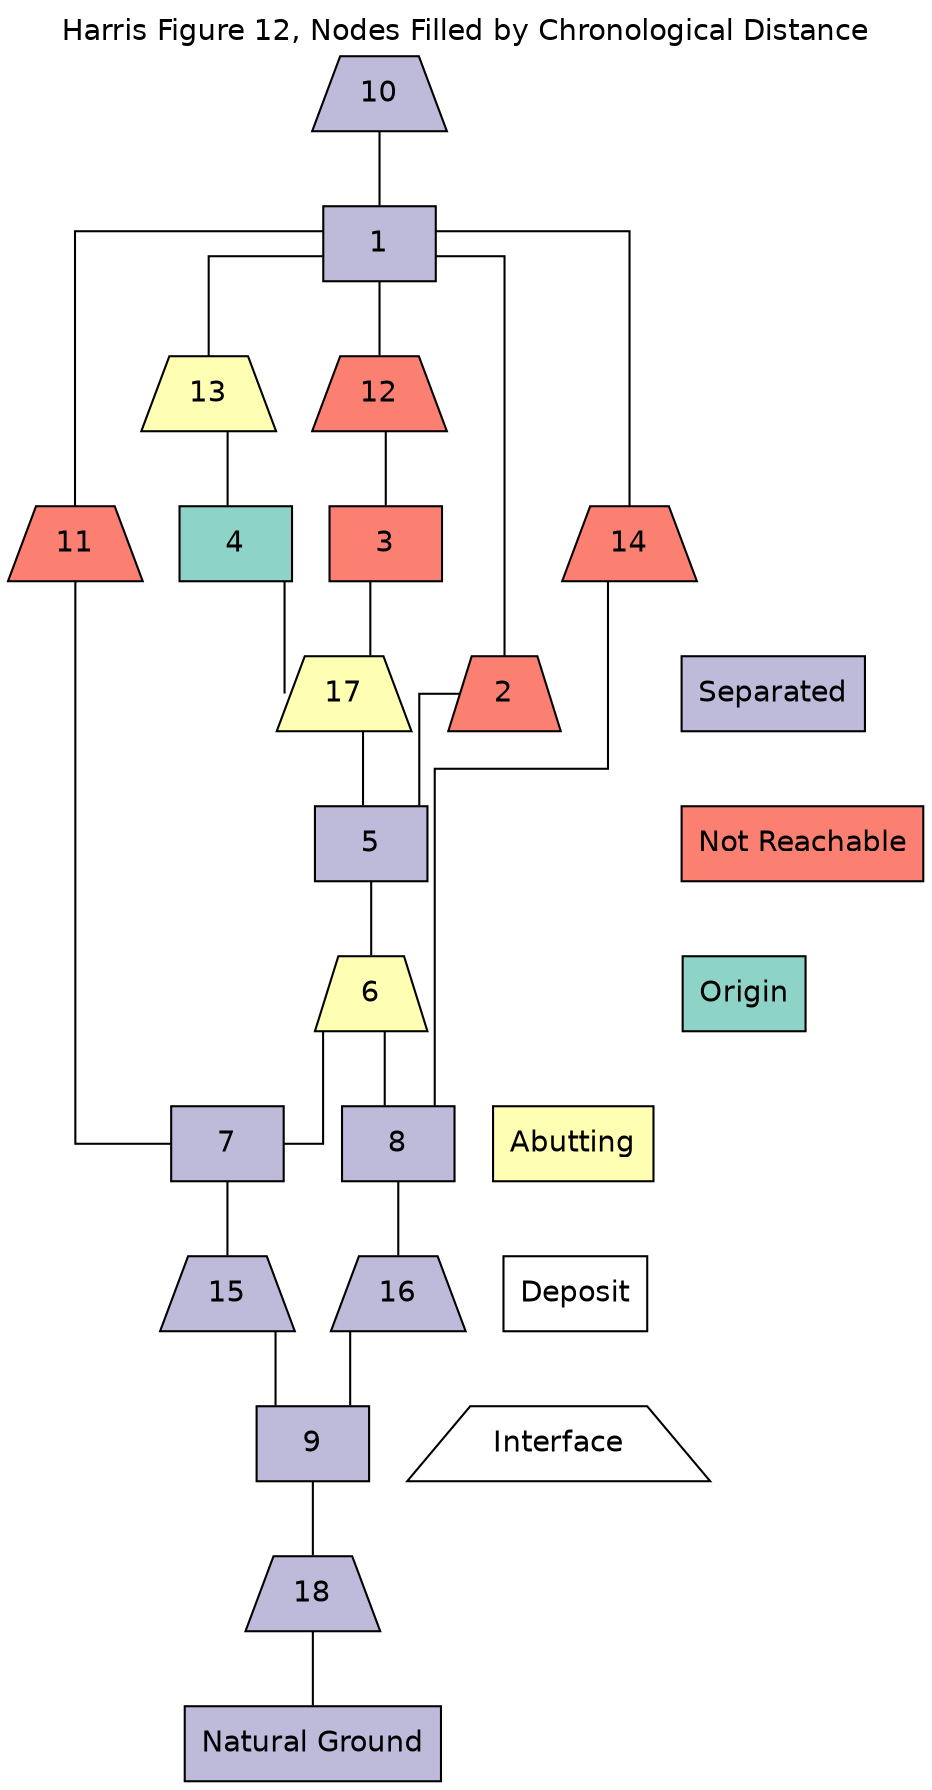 digraph to_dot {
	graph [URL=nil,
		bgcolor=transparent,
		colorscheme=set34,
		dpi="",
		fontcolor="/x11/black",
		fontname=helvetica,
		fontsize=14,
		label="Harris Figure 12, Nodes Filled by Chronological Distance",
		labelloc=t,
		margin="",
		page="",
		ratio="",
		size="",
		splines=ortho,
		style=""
	];
	{
		graph [rank=same];
		11		 [color="/x11/black",
			colorscheme=set34,
			fillcolor=4,
			fontcolor="/x11/black",
			fontname=helvetica,
			fontsize=14,
			label=11,
			shape=trapezium,
			style=filled];
		14		 [color="/x11/black",
			colorscheme=set34,
			fillcolor=4,
			fontcolor="/x11/black",
			fontname=helvetica,
			fontsize=14,
			label=14,
			shape=trapezium,
			style=filled];
	}
	{
		graph [rank=same];
		15		 [color="/x11/black",
			colorscheme=set34,
			fillcolor=3,
			fontcolor="/x11/black",
			fontname=helvetica,
			fontsize=14,
			label=15,
			shape=trapezium,
			style=filled];
		16		 [color="/x11/black",
			colorscheme=set34,
			fillcolor=3,
			fontcolor="/x11/black",
			fontname=helvetica,
			fontsize=14,
			label=16,
			shape=trapezium,
			style=filled];
	}
	{
		graph [rank=same];
		7		 [color="/x11/black",
			colorscheme=set34,
			fillcolor=3,
			fontcolor="/x11/black",
			fontname=helvetica,
			fontsize=14,
			label=7,
			shape=box,
			style=filled];
		8		 [color="/x11/black",
			colorscheme=set34,
			fillcolor=3,
			fontcolor="/x11/black",
			fontname=helvetica,
			fontsize=14,
			label=8,
			shape=box,
			style=filled];
	}
	{
		graph [rank=source];
		10		 [color="/x11/black",
			colorscheme=set34,
			fillcolor=3,
			fontcolor="/x11/black",
			fontname=helvetica,
			fontsize=14,
			label=10,
			shape=trapezium,
			style=filled];
	}
	{
		graph [rank=sink];
		"NATURAL-GROUND"		 [color="/x11/black",
			colorscheme=set34,
			fillcolor=3,
			fontcolor="/x11/black",
			fontname=helvetica,
			fontsize=14,
			label="Natural Ground",
			shape=box,
			style=filled];
	}
	1	 [color="/x11/black",
		colorscheme=set34,
		fillcolor=3,
		fontcolor="/x11/black",
		fontname=helvetica,
		fontsize=14,
		label=1,
		shape=box,
		style=filled];
	2	 [color="/x11/black",
		colorscheme=set34,
		fillcolor=4,
		fontcolor="/x11/black",
		fontname=helvetica,
		fontsize=14,
		label=2,
		shape=trapezium,
		style=filled];
	1 -> 2	 [arrowhead=none,
		color="/x11/black",
		colorscheme=set34,
		fontcolor="/x11/black",
		fontname=helvetica,
		fontsize=14,
		style=solid];
	1 -> 11	 [arrowhead=none,
		color="/x11/black",
		colorscheme=set34,
		fontcolor="/x11/black",
		fontname=helvetica,
		fontsize=14,
		style=solid];
	12	 [color="/x11/black",
		colorscheme=set34,
		fillcolor=4,
		fontcolor="/x11/black",
		fontname=helvetica,
		fontsize=14,
		label=12,
		shape=trapezium,
		style=filled];
	1 -> 12	 [arrowhead=none,
		color="/x11/black",
		colorscheme=set34,
		fontcolor="/x11/black",
		fontname=helvetica,
		fontsize=14,
		style=solid];
	13	 [color="/x11/black",
		colorscheme=set34,
		fillcolor=2,
		fontcolor="/x11/black",
		fontname=helvetica,
		fontsize=14,
		label=13,
		shape=trapezium,
		style=filled];
	1 -> 13	 [arrowhead=none,
		color="/x11/black",
		colorscheme=set34,
		fontcolor="/x11/black",
		fontname=helvetica,
		fontsize=14,
		style=solid];
	1 -> 14	 [arrowhead=none,
		color="/x11/black",
		colorscheme=set34,
		fontcolor="/x11/black",
		fontname=helvetica,
		fontsize=14,
		style=solid];
	5	 [color="/x11/black",
		colorscheme=set34,
		fillcolor=3,
		fontcolor="/x11/black",
		fontname=helvetica,
		fontsize=14,
		label=5,
		shape=box,
		style=filled];
	2 -> 5	 [arrowhead=none,
		color="/x11/black",
		colorscheme=set34,
		fontcolor="/x11/black",
		fontname=helvetica,
		fontsize=14,
		style=solid];
	3	 [color="/x11/black",
		colorscheme=set34,
		fillcolor=4,
		fontcolor="/x11/black",
		fontname=helvetica,
		fontsize=14,
		label=3,
		shape=box,
		style=filled];
	17	 [color="/x11/black",
		colorscheme=set34,
		fillcolor=2,
		fontcolor="/x11/black",
		fontname=helvetica,
		fontsize=14,
		label=17,
		shape=trapezium,
		style=filled];
	3 -> 17	 [arrowhead=none,
		color="/x11/black",
		colorscheme=set34,
		fontcolor="/x11/black",
		fontname=helvetica,
		fontsize=14,
		style=solid];
	4	 [color="/x11/black",
		colorscheme=set34,
		fillcolor=1,
		fontcolor="/x11/black",
		fontname=helvetica,
		fontsize=14,
		label=4,
		shape=box,
		style=filled];
	4 -> 17	 [arrowhead=none,
		color="/x11/black",
		colorscheme=set34,
		fontcolor="/x11/black",
		fontname=helvetica,
		fontsize=14,
		style=solid];
	6	 [color="/x11/black",
		colorscheme=set34,
		fillcolor=2,
		fontcolor="/x11/black",
		fontname=helvetica,
		fontsize=14,
		label=6,
		shape=trapezium,
		style=filled];
	5 -> 6	 [arrowhead=none,
		color="/x11/black",
		colorscheme=set34,
		fontcolor="/x11/black",
		fontname=helvetica,
		fontsize=14,
		style=solid];
	6 -> 7	 [arrowhead=none,
		color="/x11/black",
		colorscheme=set34,
		fontcolor="/x11/black",
		fontname=helvetica,
		fontsize=14,
		style=solid];
	6 -> 8	 [arrowhead=none,
		color="/x11/black",
		colorscheme=set34,
		fontcolor="/x11/black",
		fontname=helvetica,
		fontsize=14,
		style=solid];
	7 -> 15	 [arrowhead=none,
		color="/x11/black",
		colorscheme=set34,
		fontcolor="/x11/black",
		fontname=helvetica,
		fontsize=14,
		style=solid];
	8 -> 16	 [arrowhead=none,
		color="/x11/black",
		colorscheme=set34,
		fontcolor="/x11/black",
		fontname=helvetica,
		fontsize=14,
		style=solid];
	9	 [color="/x11/black",
		colorscheme=set34,
		fillcolor=3,
		fontcolor="/x11/black",
		fontname=helvetica,
		fontsize=14,
		label=9,
		shape=box,
		style=filled];
	18	 [color="/x11/black",
		colorscheme=set34,
		fillcolor=3,
		fontcolor="/x11/black",
		fontname=helvetica,
		fontsize=14,
		label=18,
		shape=trapezium,
		style=filled];
	9 -> 18	 [arrowhead=none,
		color="/x11/black",
		colorscheme=set34,
		fontcolor="/x11/black",
		fontname=helvetica,
		fontsize=14,
		style=solid];
	10 -> 1	 [arrowhead=none,
		color="/x11/black",
		colorscheme=set34,
		fontcolor="/x11/black",
		fontname=helvetica,
		fontsize=14,
		style=solid];
	11 -> 7	 [arrowhead=none,
		color="/x11/black",
		colorscheme=set34,
		fontcolor="/x11/black",
		fontname=helvetica,
		fontsize=14,
		style=solid];
	12 -> 3	 [arrowhead=none,
		color="/x11/black",
		colorscheme=set34,
		fontcolor="/x11/black",
		fontname=helvetica,
		fontsize=14,
		style=solid];
	13 -> 4	 [arrowhead=none,
		color="/x11/black",
		colorscheme=set34,
		fontcolor="/x11/black",
		fontname=helvetica,
		fontsize=14,
		style=solid];
	14 -> 8	 [arrowhead=none,
		color="/x11/black",
		colorscheme=set34,
		fontcolor="/x11/black",
		fontname=helvetica,
		fontsize=14,
		style=solid];
	15 -> 9	 [arrowhead=none,
		color="/x11/black",
		colorscheme=set34,
		fontcolor="/x11/black",
		fontname=helvetica,
		fontsize=14,
		style=solid];
	16 -> 9	 [arrowhead=none,
		color="/x11/black",
		colorscheme=set34,
		fontcolor="/x11/black",
		fontname=helvetica,
		fontsize=14,
		style=solid];
	17 -> 5	 [arrowhead=none,
		color="/x11/black",
		colorscheme=set34,
		fontcolor="/x11/black",
		fontname=helvetica,
		fontsize=14,
		style=solid];
	18 -> "NATURAL-GROUND"	 [arrowhead=none,
		color="/x11/black",
		colorscheme=set34,
		fontcolor="/x11/black",
		fontname=helvetica,
		fontsize=14,
		style=solid];
	SEPARATED	 [color="/x11/black",
		colorscheme=set34,
		fillcolor=3,
		fontcolor="/x11/black",
		fontname=helvetica,
		fontsize=14,
		label=Separated,
		shape=box,
		style=filled];
	"NOT-REACHABLE"	 [color="/x11/black",
		colorscheme=set34,
		fillcolor=4,
		fontcolor="/x11/black",
		fontname=helvetica,
		fontsize=14,
		label="Not Reachable",
		shape=box,
		style=filled];
	ORIGIN	 [color="/x11/black",
		colorscheme=set34,
		fillcolor=1,
		fontcolor="/x11/black",
		fontname=helvetica,
		fontsize=14,
		label=Origin,
		shape=box,
		style=filled];
	ABUTTING	 [color="/x11/black",
		colorscheme=set34,
		fillcolor=2,
		fontcolor="/x11/black",
		fontname=helvetica,
		fontsize=14,
		label=Abutting,
		shape=box,
		style=filled];
	DEPOSIT	 [color="/x11/black",
		colorscheme=set34,
		fillcolor="/x11/white",
		fontcolor="/x11/black",
		fontname=helvetica,
		fontsize=14,
		label=Deposit,
		shape=box,
		style=filled];
	INTERFACE	 [color="/x11/black",
		colorscheme=set34,
		fillcolor="/x11/white",
		fontcolor="/x11/black",
		fontname=helvetica,
		fontsize=14,
		label=Interface,
		shape=trapezium,
		style=filled];
}
